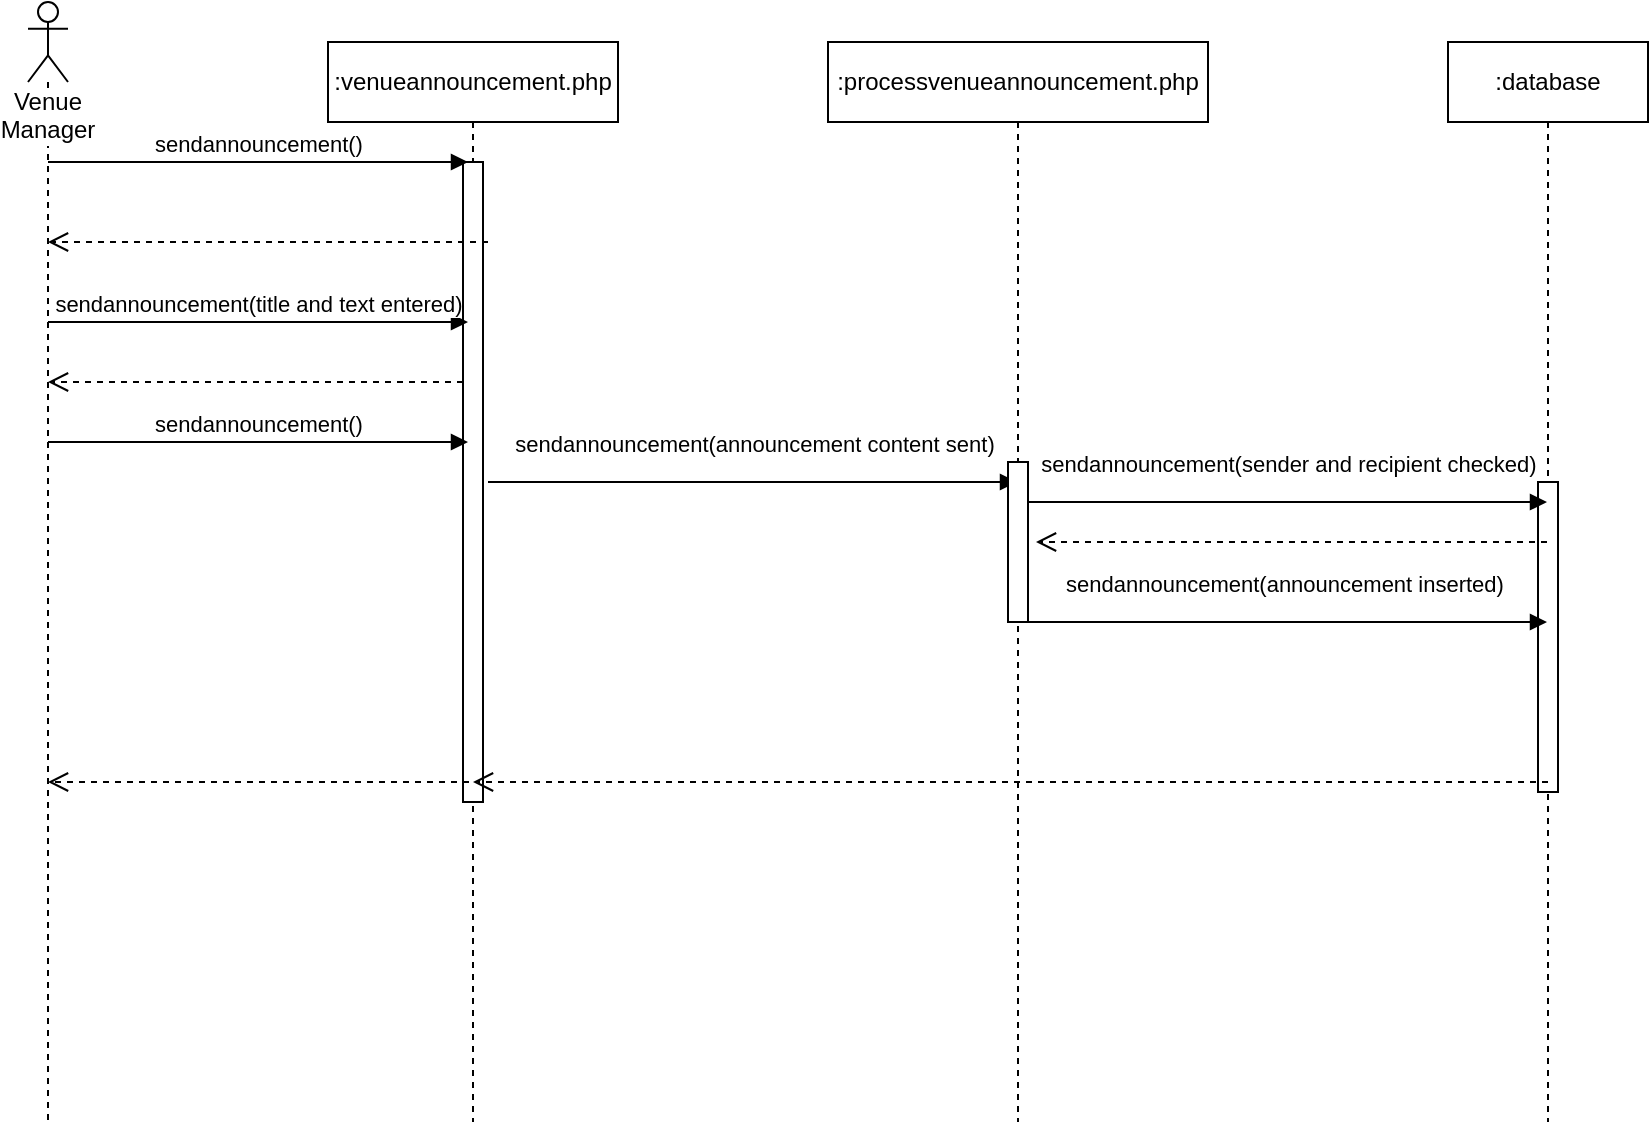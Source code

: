 <mxfile version="12.9.2" type="device"><diagram id="Qkyg2U2gNXlLM8TbzRhz" name="Page-1"><mxGraphModel dx="1185" dy="594" grid="1" gridSize="10" guides="1" tooltips="1" connect="1" arrows="1" fold="1" page="1" pageScale="1" pageWidth="850" pageHeight="1100" math="0" shadow="0"><root><mxCell id="0"/><mxCell id="1" parent="0"/><mxCell id="gkRA-hVbcqvr-qSXZwWx-2" value=":venueannouncement.php" style="shape=umlLifeline;perimeter=lifelinePerimeter;whiteSpace=wrap;html=1;container=1;collapsible=0;recursiveResize=0;outlineConnect=0;" parent="1" vertex="1"><mxGeometry x="240" y="220" width="145" height="540" as="geometry"/></mxCell><mxCell id="gkRA-hVbcqvr-qSXZwWx-3" value="" style="html=1;points=[];perimeter=orthogonalPerimeter;" parent="gkRA-hVbcqvr-qSXZwWx-2" vertex="1"><mxGeometry x="67.5" y="60" width="10" height="320" as="geometry"/></mxCell><mxCell id="gkRA-hVbcqvr-qSXZwWx-6" value="sendannouncement(announcement content sent)" style="html=1;verticalAlign=bottom;endArrow=block;" parent="1" target="3R-kDA6Gqjw9LXNwGppx-1" edge="1"><mxGeometry x="0.003" y="10" width="80" relative="1" as="geometry"><mxPoint x="320" y="440" as="sourcePoint"/><mxPoint x="480" y="440" as="targetPoint"/><mxPoint as="offset"/></mxGeometry></mxCell><mxCell id="gkRA-hVbcqvr-qSXZwWx-7" value=":database" style="shape=umlLifeline;perimeter=lifelinePerimeter;whiteSpace=wrap;html=1;container=1;collapsible=0;recursiveResize=0;outlineConnect=0;" parent="1" vertex="1"><mxGeometry x="800" y="220" width="100" height="540" as="geometry"/></mxCell><mxCell id="gkRA-hVbcqvr-qSXZwWx-8" value="" style="html=1;points=[];perimeter=orthogonalPerimeter;" parent="gkRA-hVbcqvr-qSXZwWx-7" vertex="1"><mxGeometry x="45" y="220" width="10" height="155" as="geometry"/></mxCell><mxCell id="3R-kDA6Gqjw9LXNwGppx-1" value=":processvenueannouncement.php" style="shape=umlLifeline;perimeter=lifelinePerimeter;whiteSpace=wrap;html=1;container=1;collapsible=0;recursiveResize=0;outlineConnect=0;" parent="1" vertex="1"><mxGeometry x="490" y="220" width="190" height="540" as="geometry"/></mxCell><mxCell id="3R-kDA6Gqjw9LXNwGppx-3" value="" style="html=1;points=[];perimeter=orthogonalPerimeter;" parent="3R-kDA6Gqjw9LXNwGppx-1" vertex="1"><mxGeometry x="90" y="210" width="10" height="80" as="geometry"/></mxCell><mxCell id="3R-kDA6Gqjw9LXNwGppx-2" value="Venue Manager" style="shape=umlLifeline;participant=umlActor;perimeter=lifelinePerimeter;whiteSpace=wrap;html=1;container=1;collapsible=0;recursiveResize=0;verticalAlign=top;spacingTop=36;labelBackgroundColor=#ffffff;outlineConnect=0;" parent="1" vertex="1"><mxGeometry x="90" y="200" width="20" height="560" as="geometry"/></mxCell><mxCell id="3R-kDA6Gqjw9LXNwGppx-6" value="sendannouncement()" style="html=1;verticalAlign=bottom;endArrow=block;" parent="1" edge="1" source="3R-kDA6Gqjw9LXNwGppx-2"><mxGeometry width="80" relative="1" as="geometry"><mxPoint x="150" y="280" as="sourcePoint"/><mxPoint x="310" y="280" as="targetPoint"/><mxPoint as="offset"/></mxGeometry></mxCell><mxCell id="3R-kDA6Gqjw9LXNwGppx-7" value="sendannouncement(announcement inserted)" style="html=1;verticalAlign=bottom;endArrow=block;exitX=0.6;exitY=1;exitDx=0;exitDy=0;exitPerimeter=0;" parent="1" source="3R-kDA6Gqjw9LXNwGppx-3" edge="1" target="gkRA-hVbcqvr-qSXZwWx-7"><mxGeometry x="0.003" y="10" width="80" relative="1" as="geometry"><mxPoint x="600" y="510" as="sourcePoint"/><mxPoint x="794.5" y="510" as="targetPoint"/><mxPoint as="offset"/></mxGeometry></mxCell><mxCell id="LX0315dus8WWxUqYf4a4-1" value="" style="html=1;verticalAlign=bottom;endArrow=open;dashed=1;endSize=8;" parent="1" target="3R-kDA6Gqjw9LXNwGppx-2" edge="1"><mxGeometry relative="1" as="geometry"><mxPoint x="320" y="320" as="sourcePoint"/><mxPoint x="240" y="320" as="targetPoint"/></mxGeometry></mxCell><mxCell id="LX0315dus8WWxUqYf4a4-3" value="sendannouncement(title and text entered)" style="html=1;verticalAlign=bottom;endArrow=block;" parent="1" edge="1" source="3R-kDA6Gqjw9LXNwGppx-2"><mxGeometry width="80" relative="1" as="geometry"><mxPoint x="150" y="360" as="sourcePoint"/><mxPoint x="310" y="360" as="targetPoint"/><mxPoint as="offset"/></mxGeometry></mxCell><mxCell id="LX0315dus8WWxUqYf4a4-4" value="sendannouncement(sender and recipient checked)" style="html=1;verticalAlign=bottom;endArrow=block;exitX=0.6;exitY=1;exitDx=0;exitDy=0;exitPerimeter=0;" parent="1" edge="1" target="gkRA-hVbcqvr-qSXZwWx-7"><mxGeometry x="0.003" y="10" width="80" relative="1" as="geometry"><mxPoint x="590" y="450" as="sourcePoint"/><mxPoint x="798.5" y="450" as="targetPoint"/><mxPoint as="offset"/></mxGeometry></mxCell><mxCell id="LX0315dus8WWxUqYf4a4-5" value="" style="html=1;verticalAlign=bottom;endArrow=open;dashed=1;endSize=8;entryX=1.4;entryY=0.5;entryDx=0;entryDy=0;entryPerimeter=0;" parent="1" target="3R-kDA6Gqjw9LXNwGppx-3" edge="1" source="gkRA-hVbcqvr-qSXZwWx-7"><mxGeometry relative="1" as="geometry"><mxPoint x="790.5" y="470" as="sourcePoint"/><mxPoint x="620" y="470" as="targetPoint"/></mxGeometry></mxCell><mxCell id="LX0315dus8WWxUqYf4a4-6" value="" style="html=1;verticalAlign=bottom;endArrow=open;dashed=1;endSize=8;" parent="1" target="gkRA-hVbcqvr-qSXZwWx-2" edge="1" source="gkRA-hVbcqvr-qSXZwWx-7"><mxGeometry relative="1" as="geometry"><mxPoint x="790.5" y="590" as="sourcePoint"/><mxPoint x="620" y="590" as="targetPoint"/><Array as="points"><mxPoint x="850" y="590"/></Array></mxGeometry></mxCell><mxCell id="LX0315dus8WWxUqYf4a4-7" value="" style="html=1;verticalAlign=bottom;endArrow=open;dashed=1;endSize=8;" parent="1" edge="1" target="3R-kDA6Gqjw9LXNwGppx-2"><mxGeometry relative="1" as="geometry"><mxPoint x="310.5" y="590" as="sourcePoint"/><mxPoint x="150" y="590" as="targetPoint"/></mxGeometry></mxCell><mxCell id="6y_BVtFAKvs9V6lUhnrZ-1" value="sendannouncement()" style="html=1;verticalAlign=bottom;endArrow=block;" edge="1" parent="1" source="3R-kDA6Gqjw9LXNwGppx-2"><mxGeometry width="80" relative="1" as="geometry"><mxPoint x="150" y="420" as="sourcePoint"/><mxPoint x="310.0" y="420" as="targetPoint"/><mxPoint as="offset"/></mxGeometry></mxCell><mxCell id="6y_BVtFAKvs9V6lUhnrZ-2" value="" style="html=1;verticalAlign=bottom;endArrow=open;dashed=1;endSize=8;" edge="1" parent="1" source="gkRA-hVbcqvr-qSXZwWx-3" target="3R-kDA6Gqjw9LXNwGppx-2"><mxGeometry relative="1" as="geometry"><mxPoint x="300" y="390" as="sourcePoint"/><mxPoint x="150.004" y="390" as="targetPoint"/><Array as="points"><mxPoint x="160" y="390"/></Array></mxGeometry></mxCell></root></mxGraphModel></diagram></mxfile>